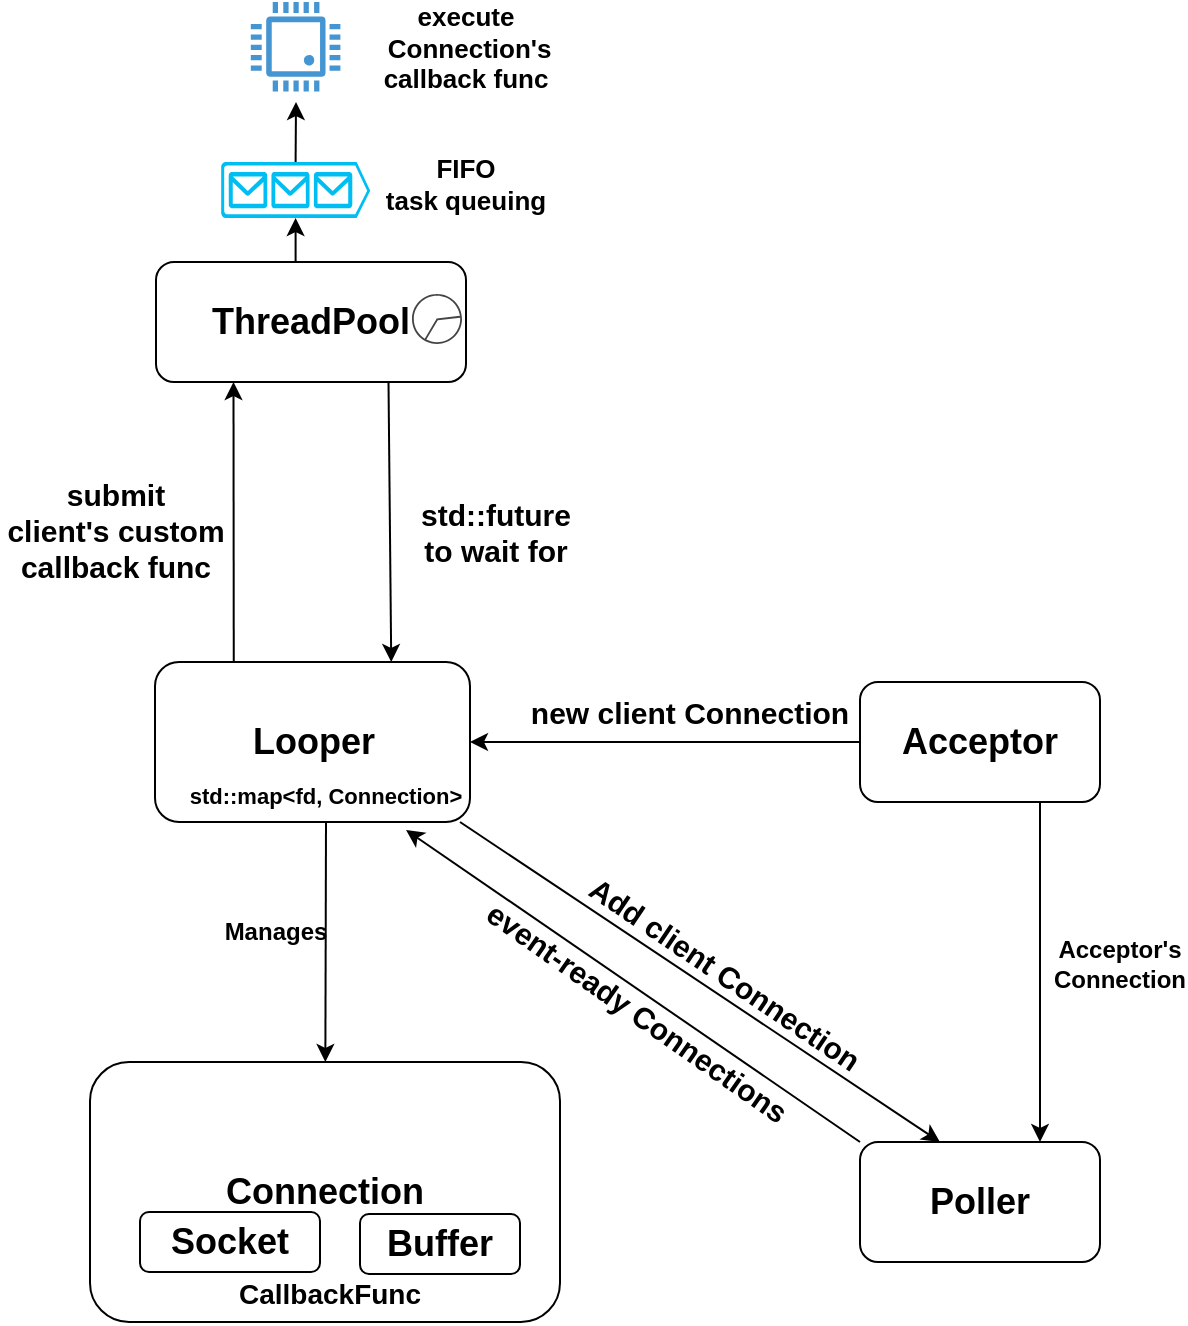 <mxfile version="20.7.4" type="device"><diagram id="esfpZpgDXAsVdFECxgzg" name="Page-1"><mxGraphModel dx="873" dy="1695" grid="1" gridSize="10" guides="1" tooltips="1" connect="1" arrows="1" fold="1" page="1" pageScale="1" pageWidth="850" pageHeight="1100" math="0" shadow="0"><root><mxCell id="0"/><mxCell id="1" parent="0"/><mxCell id="Hn_TuwxSXXSeb5h-D6Jl-1" value="&lt;b&gt;&lt;font style=&quot;font-size: 18px;&quot;&gt;Poller&lt;/font&gt;&lt;/b&gt;" style="rounded=1;whiteSpace=wrap;html=1;" vertex="1" parent="1"><mxGeometry x="470" y="360" width="120" height="60" as="geometry"/></mxCell><mxCell id="Hn_TuwxSXXSeb5h-D6Jl-20" style="edgeStyle=orthogonalEdgeStyle;rounded=0;orthogonalLoop=1;jettySize=auto;html=1;fontSize=15;" edge="1" parent="1" source="Hn_TuwxSXXSeb5h-D6Jl-2" target="Hn_TuwxSXXSeb5h-D6Jl-7"><mxGeometry relative="1" as="geometry"/></mxCell><mxCell id="Hn_TuwxSXXSeb5h-D6Jl-2" value="&lt;b&gt;Acceptor&lt;/b&gt;" style="rounded=1;whiteSpace=wrap;html=1;fontSize=18;" vertex="1" parent="1"><mxGeometry x="470" y="130" width="120" height="60" as="geometry"/></mxCell><mxCell id="Hn_TuwxSXXSeb5h-D6Jl-3" value="&lt;b&gt;Connection&lt;/b&gt;" style="rounded=1;whiteSpace=wrap;html=1;fontSize=18;" vertex="1" parent="1"><mxGeometry x="85" y="320" width="235" height="130" as="geometry"/></mxCell><mxCell id="Hn_TuwxSXXSeb5h-D6Jl-4" value="&lt;b&gt;Buffer&lt;/b&gt;" style="rounded=1;whiteSpace=wrap;html=1;fontSize=18;" vertex="1" parent="1"><mxGeometry x="220" y="396" width="80" height="30" as="geometry"/></mxCell><mxCell id="Hn_TuwxSXXSeb5h-D6Jl-5" value="&lt;b&gt;Socket&lt;/b&gt;" style="rounded=1;whiteSpace=wrap;html=1;fontSize=18;" vertex="1" parent="1"><mxGeometry x="110" y="395" width="90" height="30" as="geometry"/></mxCell><mxCell id="Hn_TuwxSXXSeb5h-D6Jl-6" value="&lt;b&gt;&lt;font style=&quot;font-size: 14px;&quot;&gt;CallbackFunc&lt;/font&gt;&lt;/b&gt;" style="text;html=1;strokeColor=none;fillColor=none;align=center;verticalAlign=middle;whiteSpace=wrap;rounded=0;fontSize=18;" vertex="1" parent="1"><mxGeometry x="175" y="420" width="60" height="30" as="geometry"/></mxCell><mxCell id="Hn_TuwxSXXSeb5h-D6Jl-7" value="&lt;b&gt;&lt;font style=&quot;font-size: 18px;&quot;&gt;Looper&lt;/font&gt;&lt;/b&gt;" style="rounded=1;whiteSpace=wrap;html=1;fontSize=14;" vertex="1" parent="1"><mxGeometry x="117.5" y="120" width="157.5" height="80" as="geometry"/></mxCell><mxCell id="Hn_TuwxSXXSeb5h-D6Jl-41" style="edgeStyle=orthogonalEdgeStyle;rounded=0;orthogonalLoop=1;jettySize=auto;html=1;exitX=0.5;exitY=0;exitDx=0;exitDy=0;entryX=0.5;entryY=1;entryDx=0;entryDy=0;entryPerimeter=0;fontSize=13;" edge="1" parent="1" source="Hn_TuwxSXXSeb5h-D6Jl-12" target="Hn_TuwxSXXSeb5h-D6Jl-40"><mxGeometry relative="1" as="geometry"/></mxCell><mxCell id="Hn_TuwxSXXSeb5h-D6Jl-12" value="&lt;b&gt;ThreadPool&lt;/b&gt;" style="rounded=1;whiteSpace=wrap;html=1;fontSize=18;" vertex="1" parent="1"><mxGeometry x="118" y="-80" width="155" height="60" as="geometry"/></mxCell><mxCell id="Hn_TuwxSXXSeb5h-D6Jl-14" value="" style="endArrow=classic;html=1;rounded=0;fontSize=18;entryX=0.333;entryY=0;entryDx=0;entryDy=0;entryPerimeter=0;" edge="1" parent="1" target="Hn_TuwxSXXSeb5h-D6Jl-1"><mxGeometry width="50" height="50" relative="1" as="geometry"><mxPoint x="270" y="200" as="sourcePoint"/><mxPoint x="506.818" y="350" as="targetPoint"/></mxGeometry></mxCell><mxCell id="Hn_TuwxSXXSeb5h-D6Jl-16" value="&lt;b&gt;&lt;font style=&quot;font-size: 15px;&quot;&gt;Add client Connection&lt;/font&gt;&lt;/b&gt;" style="text;html=1;strokeColor=none;fillColor=none;align=center;verticalAlign=middle;whiteSpace=wrap;rounded=0;fontSize=18;rotation=34;" vertex="1" parent="1"><mxGeometry x="318.29" y="255.59" width="170" height="40" as="geometry"/></mxCell><mxCell id="Hn_TuwxSXXSeb5h-D6Jl-18" value="" style="endArrow=classic;html=1;rounded=0;fontSize=15;exitX=0;exitY=0;exitDx=0;exitDy=0;entryX=0.797;entryY=1.05;entryDx=0;entryDy=0;entryPerimeter=0;" edge="1" parent="1" source="Hn_TuwxSXXSeb5h-D6Jl-1" target="Hn_TuwxSXXSeb5h-D6Jl-7"><mxGeometry width="50" height="50" relative="1" as="geometry"><mxPoint x="370" y="350" as="sourcePoint"/><mxPoint x="260" y="220" as="targetPoint"/></mxGeometry></mxCell><mxCell id="Hn_TuwxSXXSeb5h-D6Jl-19" value="&lt;b&gt;event-ready Connections&lt;/b&gt;" style="text;html=1;strokeColor=none;fillColor=none;align=center;verticalAlign=middle;whiteSpace=wrap;rounded=0;fontSize=15;rotation=35;" vertex="1" parent="1"><mxGeometry x="244" y="280" width="230" height="30" as="geometry"/></mxCell><mxCell id="Hn_TuwxSXXSeb5h-D6Jl-21" value="&lt;b&gt;new client Connection&lt;/b&gt;" style="text;html=1;strokeColor=none;fillColor=none;align=center;verticalAlign=middle;whiteSpace=wrap;rounded=0;fontSize=15;" vertex="1" parent="1"><mxGeometry x="300" y="130" width="170" height="30" as="geometry"/></mxCell><mxCell id="Hn_TuwxSXXSeb5h-D6Jl-25" value="" style="endArrow=classic;html=1;rounded=0;fontSize=15;exitX=0.25;exitY=0;exitDx=0;exitDy=0;entryX=0.25;entryY=1;entryDx=0;entryDy=0;" edge="1" parent="1" source="Hn_TuwxSXXSeb5h-D6Jl-7" target="Hn_TuwxSXXSeb5h-D6Jl-12"><mxGeometry width="50" height="50" relative="1" as="geometry"><mxPoint x="160" y="110" as="sourcePoint"/><mxPoint x="160" y="20" as="targetPoint"/></mxGeometry></mxCell><mxCell id="Hn_TuwxSXXSeb5h-D6Jl-26" value="&lt;b&gt;&lt;br&gt;submit&lt;br&gt;client's custom callback func&lt;/b&gt;" style="text;html=1;strokeColor=none;fillColor=none;align=center;verticalAlign=middle;whiteSpace=wrap;rounded=0;fontSize=15;" vertex="1" parent="1"><mxGeometry x="40" y="30" width="116" height="30" as="geometry"/></mxCell><mxCell id="Hn_TuwxSXXSeb5h-D6Jl-28" value="" style="shape=image;html=1;verticalAlign=top;verticalLabelPosition=bottom;labelBackgroundColor=#ffffff;imageAspect=0;aspect=fixed;image=https://cdn3.iconfinder.com/data/icons/strokeline/128/25_icons-128.png;fontSize=15;" vertex="1" parent="1"><mxGeometry x="560" y="375" width="30" height="30" as="geometry"/></mxCell><mxCell id="Hn_TuwxSXXSeb5h-D6Jl-29" value="" style="sketch=0;pointerEvents=1;shadow=0;dashed=0;html=1;strokeColor=none;fillColor=#434445;aspect=fixed;labelPosition=center;verticalLabelPosition=bottom;verticalAlign=top;align=center;outlineConnect=0;shape=mxgraph.vvd.resource_pool;fontSize=15;" vertex="1" parent="1"><mxGeometry x="246" y="-64" width="25" height="25" as="geometry"/></mxCell><mxCell id="Hn_TuwxSXXSeb5h-D6Jl-30" value="" style="endArrow=classic;html=1;rounded=0;fontSize=15;exitX=0.75;exitY=1;exitDx=0;exitDy=0;entryX=0.75;entryY=0;entryDx=0;entryDy=0;" edge="1" parent="1" source="Hn_TuwxSXXSeb5h-D6Jl-12" target="Hn_TuwxSXXSeb5h-D6Jl-7"><mxGeometry x="-1" width="50" height="50" relative="1" as="geometry"><mxPoint x="240" y="20" as="sourcePoint"/><mxPoint x="270" y="160" as="targetPoint"/><mxPoint as="offset"/></mxGeometry></mxCell><mxCell id="Hn_TuwxSXXSeb5h-D6Jl-31" value="&lt;b&gt;std::future to wait for&lt;/b&gt;" style="text;html=1;strokeColor=none;fillColor=none;align=center;verticalAlign=middle;whiteSpace=wrap;rounded=0;fontSize=15;" vertex="1" parent="1"><mxGeometry x="246" y="40" width="84" height="30" as="geometry"/></mxCell><mxCell id="Hn_TuwxSXXSeb5h-D6Jl-32" value="&lt;b&gt;&lt;font style=&quot;font-size: 11px;&quot;&gt;std::map&amp;lt;fd, Connection&amp;gt;&lt;/font&gt;&lt;/b&gt;" style="text;html=1;strokeColor=none;fillColor=none;align=center;verticalAlign=middle;whiteSpace=wrap;rounded=0;fontSize=15;" vertex="1" parent="1"><mxGeometry x="107" y="170" width="192" height="30" as="geometry"/></mxCell><mxCell id="Hn_TuwxSXXSeb5h-D6Jl-33" value="" style="endArrow=classic;html=1;rounded=0;fontSize=10;entryX=0.75;entryY=0;entryDx=0;entryDy=0;exitX=0.75;exitY=1;exitDx=0;exitDy=0;" edge="1" parent="1" source="Hn_TuwxSXXSeb5h-D6Jl-2" target="Hn_TuwxSXXSeb5h-D6Jl-1"><mxGeometry width="50" height="50" relative="1" as="geometry"><mxPoint x="580" y="260" as="sourcePoint"/><mxPoint x="630" y="210" as="targetPoint"/></mxGeometry></mxCell><mxCell id="Hn_TuwxSXXSeb5h-D6Jl-34" value="&lt;b&gt;&lt;font style=&quot;font-size: 12px;&quot;&gt;Acceptor's Connection&lt;/font&gt;&lt;/b&gt;" style="text;html=1;strokeColor=none;fillColor=none;align=center;verticalAlign=middle;whiteSpace=wrap;rounded=0;fontSize=10;" vertex="1" parent="1"><mxGeometry x="570" y="255.59" width="60" height="30" as="geometry"/></mxCell><mxCell id="Hn_TuwxSXXSeb5h-D6Jl-36" value="" style="endArrow=classic;html=1;rounded=0;fontSize=12;exitX=0.5;exitY=1;exitDx=0;exitDy=0;" edge="1" parent="1" source="Hn_TuwxSXXSeb5h-D6Jl-32" target="Hn_TuwxSXXSeb5h-D6Jl-3"><mxGeometry width="50" height="50" relative="1" as="geometry"><mxPoint x="220" y="210" as="sourcePoint"/><mxPoint x="270" y="160" as="targetPoint"/></mxGeometry></mxCell><mxCell id="Hn_TuwxSXXSeb5h-D6Jl-37" value="&lt;b&gt;Manages&lt;/b&gt;" style="text;html=1;strokeColor=none;fillColor=none;align=center;verticalAlign=middle;whiteSpace=wrap;rounded=0;fontSize=12;" vertex="1" parent="1"><mxGeometry x="148" y="240" width="60" height="30" as="geometry"/></mxCell><mxCell id="Hn_TuwxSXXSeb5h-D6Jl-38" value="" style="pointerEvents=1;shadow=0;dashed=0;html=1;strokeColor=none;fillColor=#4495D1;labelPosition=center;verticalLabelPosition=bottom;verticalAlign=top;align=center;outlineConnect=0;shape=mxgraph.veeam.cpu;fontSize=12;" vertex="1" parent="1"><mxGeometry x="165.4" y="-210" width="44.8" height="44.8" as="geometry"/></mxCell><mxCell id="Hn_TuwxSXXSeb5h-D6Jl-39" value="&lt;b&gt;&lt;font style=&quot;font-size: 13px;&quot;&gt;execute &amp;nbsp;Connection's callback func&lt;/font&gt;&lt;/b&gt;" style="text;html=1;strokeColor=none;fillColor=none;align=center;verticalAlign=middle;whiteSpace=wrap;rounded=0;fontSize=12;" vertex="1" parent="1"><mxGeometry x="228.29" y="-210" width="90" height="45.2" as="geometry"/></mxCell><mxCell id="Hn_TuwxSXXSeb5h-D6Jl-42" style="edgeStyle=orthogonalEdgeStyle;rounded=0;orthogonalLoop=1;jettySize=auto;html=1;exitX=0.5;exitY=0;exitDx=0;exitDy=0;exitPerimeter=0;fontSize=13;" edge="1" parent="1" source="Hn_TuwxSXXSeb5h-D6Jl-40"><mxGeometry relative="1" as="geometry"><mxPoint x="188" y="-160" as="targetPoint"/></mxGeometry></mxCell><mxCell id="Hn_TuwxSXXSeb5h-D6Jl-40" value="" style="verticalLabelPosition=bottom;html=1;verticalAlign=top;align=center;strokeColor=none;fillColor=#00BEF2;shape=mxgraph.azure.queue_generic;pointerEvents=1;fontSize=13;" vertex="1" parent="1"><mxGeometry x="150.5" y="-130" width="74.6" height="28" as="geometry"/></mxCell><mxCell id="Hn_TuwxSXXSeb5h-D6Jl-43" value="&lt;b&gt;FIFO &lt;br&gt;task queuing&lt;/b&gt;" style="text;html=1;strokeColor=none;fillColor=none;align=center;verticalAlign=middle;whiteSpace=wrap;rounded=0;fontSize=13;" vertex="1" parent="1"><mxGeometry x="228" y="-134" width="90" height="30" as="geometry"/></mxCell></root></mxGraphModel></diagram></mxfile>